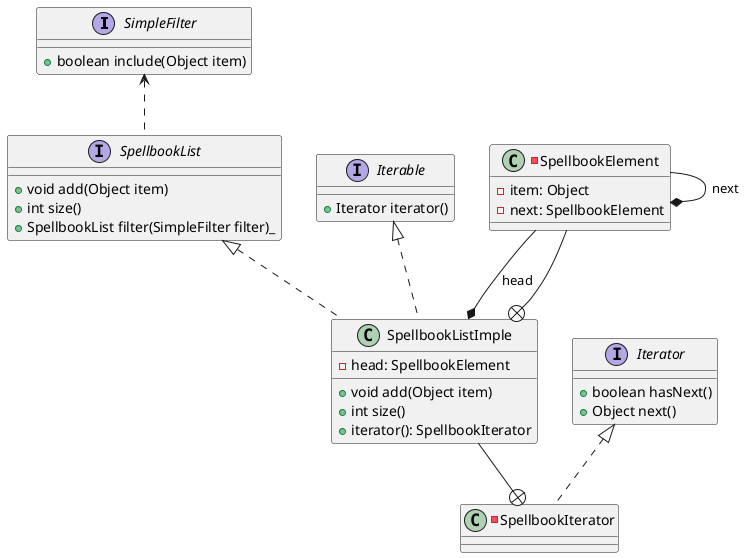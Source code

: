 @startuml
interface SimpleFilter {
	+boolean include(Object item)
}

interface Iterable {
	+Iterator iterator()
}

interface Iterator {
	+boolean hasNext()
    +Object next()
}


interface SpellbookList {
    +void add(Object item)
    +int size()
    +SpellbookList filter(SimpleFilter filter)_
}

class SpellbookListImple implements SpellbookList, Iterable {
    - head: SpellbookElement

    +void add(Object item)
    +int size()
    +iterator(): SpellbookIterator
}

-class SpellbookIterator implements Iterator {
}

-class SpellbookElement {
	-item: Object
    -next: SpellbookElement
}

SpellbookElement --* SpellbookListImple : head
SpellbookElement --* SpellbookElement : next
SpellbookElement --+ SpellbookListImple
SimpleFilter <.. SpellbookList
SpellbookListImple --+ SpellbookIterator
@enduml